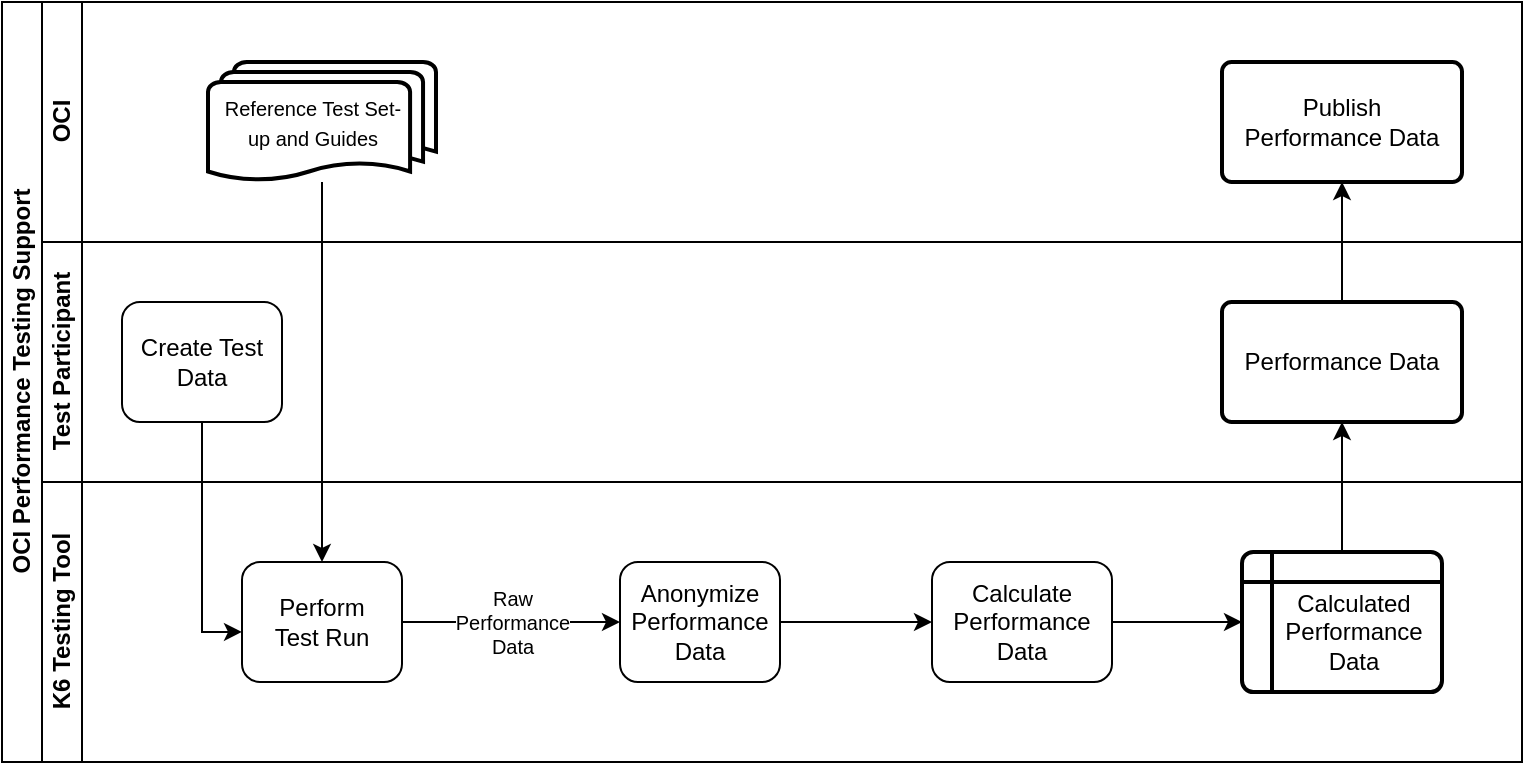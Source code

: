 <mxfile version="24.5.1" type="github">
  <diagram id="prtHgNgQTEPvFCAcTncT" name="Page-1">
    <mxGraphModel dx="954" dy="600" grid="1" gridSize="10" guides="1" tooltips="1" connect="1" arrows="1" fold="1" page="1" pageScale="1" pageWidth="827" pageHeight="1169" math="0" shadow="0">
      <root>
        <mxCell id="0" />
        <mxCell id="1" parent="0" />
        <mxCell id="dNxyNK7c78bLwvsdeMH5-19" value="OCI Performance Testing Support" style="swimlane;html=1;childLayout=stackLayout;resizeParent=1;resizeParentMax=0;horizontal=0;startSize=20;horizontalStack=0;" parent="1" vertex="1">
          <mxGeometry x="40" y="120" width="760" height="380" as="geometry" />
        </mxCell>
        <mxCell id="dNxyNK7c78bLwvsdeMH5-20" value="OCI" style="swimlane;html=1;startSize=20;horizontal=0;" parent="dNxyNK7c78bLwvsdeMH5-19" vertex="1">
          <mxGeometry x="20" width="740" height="120" as="geometry" />
        </mxCell>
        <mxCell id="bPaxlttk6oUTb16X_v8A-5" value="&lt;font style=&quot;font-size: 10px;&quot;&gt;Reference Test Set-up and Guides&lt;/font&gt;" style="strokeWidth=2;html=1;shape=mxgraph.flowchart.multi-document;whiteSpace=wrap;spacing=4;spacingRight=9;" vertex="1" parent="dNxyNK7c78bLwvsdeMH5-20">
          <mxGeometry x="83" y="30" width="114" height="60" as="geometry" />
        </mxCell>
        <mxCell id="bPaxlttk6oUTb16X_v8A-12" value="Publish&lt;div&gt;Performance Data&lt;/div&gt;" style="whiteSpace=wrap;html=1;rounded=1;arcSize=8;strokeWidth=2;spacingLeft=0;spacingTop=0;" vertex="1" parent="dNxyNK7c78bLwvsdeMH5-20">
          <mxGeometry x="590" y="30" width="120" height="60" as="geometry" />
        </mxCell>
        <mxCell id="dNxyNK7c78bLwvsdeMH5-21" value="Test Participant" style="swimlane;html=1;startSize=20;horizontal=0;" parent="dNxyNK7c78bLwvsdeMH5-19" vertex="1">
          <mxGeometry x="20" y="120" width="740" height="120" as="geometry" />
        </mxCell>
        <mxCell id="dNxyNK7c78bLwvsdeMH5-26" value="Create Test Data" style="rounded=1;whiteSpace=wrap;html=1;fontFamily=Helvetica;fontSize=12;fontColor=#000000;align=center;" parent="dNxyNK7c78bLwvsdeMH5-21" vertex="1">
          <mxGeometry x="40" y="30" width="80" height="60" as="geometry" />
        </mxCell>
        <mxCell id="bPaxlttk6oUTb16X_v8A-10" value="Performance Data" style="whiteSpace=wrap;html=1;rounded=1;arcSize=8;strokeWidth=2;spacingLeft=0;spacingTop=0;" vertex="1" parent="dNxyNK7c78bLwvsdeMH5-21">
          <mxGeometry x="590" y="30" width="120" height="60" as="geometry" />
        </mxCell>
        <mxCell id="dNxyNK7c78bLwvsdeMH5-22" value="K6 Testing Tool" style="swimlane;html=1;startSize=20;horizontal=0;" parent="dNxyNK7c78bLwvsdeMH5-19" vertex="1">
          <mxGeometry x="20" y="240" width="740" height="140" as="geometry" />
        </mxCell>
        <mxCell id="bPaxlttk6oUTb16X_v8A-2" value="&lt;font style=&quot;font-size: 10px;&quot;&gt;Raw&lt;/font&gt;&lt;div style=&quot;font-size: 10px;&quot;&gt;&lt;font style=&quot;font-size: 10px;&quot;&gt;Performance&lt;/font&gt;&lt;/div&gt;&lt;div style=&quot;font-size: 10px;&quot;&gt;&lt;font style=&quot;font-size: 10px;&quot;&gt;Data&lt;/font&gt;&lt;/div&gt;" style="edgeStyle=orthogonalEdgeStyle;rounded=0;orthogonalLoop=1;jettySize=auto;html=1;align=center;" edge="1" parent="dNxyNK7c78bLwvsdeMH5-22" source="dNxyNK7c78bLwvsdeMH5-34" target="bPaxlttk6oUTb16X_v8A-1">
          <mxGeometry relative="1" as="geometry" />
        </mxCell>
        <mxCell id="dNxyNK7c78bLwvsdeMH5-34" value="Perform&lt;div&gt;Test Run&lt;/div&gt;" style="rounded=1;whiteSpace=wrap;html=1;fontFamily=Helvetica;fontSize=12;fontColor=#000000;align=center;" parent="dNxyNK7c78bLwvsdeMH5-22" vertex="1">
          <mxGeometry x="100" y="40" width="80" height="60" as="geometry" />
        </mxCell>
        <mxCell id="bPaxlttk6oUTb16X_v8A-4" value="" style="edgeStyle=orthogonalEdgeStyle;rounded=0;orthogonalLoop=1;jettySize=auto;html=1;" edge="1" parent="dNxyNK7c78bLwvsdeMH5-22" source="bPaxlttk6oUTb16X_v8A-1" target="bPaxlttk6oUTb16X_v8A-3">
          <mxGeometry relative="1" as="geometry" />
        </mxCell>
        <mxCell id="bPaxlttk6oUTb16X_v8A-1" value="Anonymize Performance Data" style="rounded=1;whiteSpace=wrap;html=1;fontFamily=Helvetica;fontSize=12;fontColor=#000000;align=center;" vertex="1" parent="dNxyNK7c78bLwvsdeMH5-22">
          <mxGeometry x="289" y="40" width="80" height="60" as="geometry" />
        </mxCell>
        <mxCell id="bPaxlttk6oUTb16X_v8A-9" value="" style="edgeStyle=orthogonalEdgeStyle;rounded=0;orthogonalLoop=1;jettySize=auto;html=1;" edge="1" parent="dNxyNK7c78bLwvsdeMH5-22" source="bPaxlttk6oUTb16X_v8A-3" target="bPaxlttk6oUTb16X_v8A-8">
          <mxGeometry relative="1" as="geometry" />
        </mxCell>
        <mxCell id="bPaxlttk6oUTb16X_v8A-3" value="Calculate Performance Data" style="whiteSpace=wrap;html=1;fontColor=#000000;rounded=1;" vertex="1" parent="dNxyNK7c78bLwvsdeMH5-22">
          <mxGeometry x="445" y="40" width="90" height="60" as="geometry" />
        </mxCell>
        <mxCell id="bPaxlttk6oUTb16X_v8A-8" value="Calculated Performance Data" style="shape=internalStorage;whiteSpace=wrap;html=1;dx=15;dy=15;rounded=1;arcSize=8;strokeWidth=2;spacingLeft=12;spacingTop=9;" vertex="1" parent="dNxyNK7c78bLwvsdeMH5-22">
          <mxGeometry x="600" y="35" width="100" height="70" as="geometry" />
        </mxCell>
        <mxCell id="bPaxlttk6oUTb16X_v8A-6" style="edgeStyle=orthogonalEdgeStyle;rounded=0;orthogonalLoop=1;jettySize=auto;html=1;entryX=0.5;entryY=0;entryDx=0;entryDy=0;" edge="1" parent="dNxyNK7c78bLwvsdeMH5-19" source="bPaxlttk6oUTb16X_v8A-5" target="dNxyNK7c78bLwvsdeMH5-34">
          <mxGeometry relative="1" as="geometry" />
        </mxCell>
        <mxCell id="bPaxlttk6oUTb16X_v8A-7" style="edgeStyle=orthogonalEdgeStyle;rounded=0;orthogonalLoop=1;jettySize=auto;html=1;exitX=0.5;exitY=1;exitDx=0;exitDy=0;entryX=0;entryY=0.583;entryDx=0;entryDy=0;entryPerimeter=0;" edge="1" parent="dNxyNK7c78bLwvsdeMH5-19" source="dNxyNK7c78bLwvsdeMH5-26" target="dNxyNK7c78bLwvsdeMH5-34">
          <mxGeometry relative="1" as="geometry" />
        </mxCell>
        <mxCell id="bPaxlttk6oUTb16X_v8A-11" value="" style="edgeStyle=orthogonalEdgeStyle;rounded=0;orthogonalLoop=1;jettySize=auto;html=1;" edge="1" parent="dNxyNK7c78bLwvsdeMH5-19" source="bPaxlttk6oUTb16X_v8A-8" target="bPaxlttk6oUTb16X_v8A-10">
          <mxGeometry relative="1" as="geometry" />
        </mxCell>
        <mxCell id="bPaxlttk6oUTb16X_v8A-13" value="" style="edgeStyle=orthogonalEdgeStyle;rounded=0;orthogonalLoop=1;jettySize=auto;html=1;" edge="1" parent="dNxyNK7c78bLwvsdeMH5-19" source="bPaxlttk6oUTb16X_v8A-10" target="bPaxlttk6oUTb16X_v8A-12">
          <mxGeometry relative="1" as="geometry" />
        </mxCell>
      </root>
    </mxGraphModel>
  </diagram>
</mxfile>
